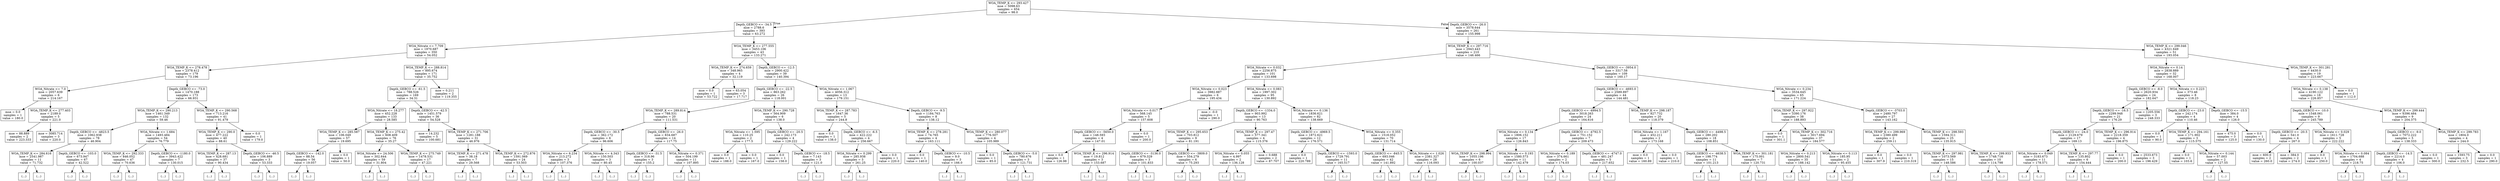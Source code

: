 digraph Tree {
node [shape=box] ;
0 [label="WOA_TEMP_K <= 293.427\nmse = 5098.63\nsamples = 654\nvalue = 98.0"] ;
1 [label="Depth_GEBCO <= -34.5\nmse = 2788.6\nsamples = 393\nvalue = 63.272"] ;
0 -> 1 [labeldistance=2.5, labelangle=45, headlabel="True"] ;
2 [label="WOA_Nitrate <= 7.709\nmse = 1970.687\nsamples = 350\nvalue = 54.052"] ;
1 -> 2 ;
3 [label="WOA_TEMP_K <= 278.478\nmse = 2378.412\nsamples = 179\nvalue = 73.196"] ;
2 -> 3 ;
4 [label="WOA_Nitrate <= 7.0\nmse = 2057.639\nsamples = 6\nvalue = 214.167"] ;
3 -> 4 ;
5 [label="mse = 0.0\nsamples = 1\nvalue = 180.0"] ;
4 -> 5 ;
6 [label="WOA_TEMP_K <= 277.403\nmse = 2189.0\nsamples = 5\nvalue = 221.0"] ;
4 -> 6 ;
7 [label="mse = 88.889\nsamples = 2\nvalue = 223.333"] ;
6 -> 7 ;
8 [label="mse = 3085.714\nsamples = 3\nvalue = 220.0"] ;
6 -> 8 ;
9 [label="Depth_GEBCO <= -73.0\nmse = 1470.188\nsamples = 173\nvalue = 66.931"] ;
3 -> 9 ;
10 [label="WOA_TEMP_K <= 290.213\nmse = 1461.349\nsamples = 132\nvalue = 59.46"] ;
9 -> 10 ;
11 [label="Depth_GEBCO <= -4823.5\nmse = 1062.938\nsamples = 78\nvalue = 46.904"] ;
10 -> 11 ;
12 [label="WOA_TEMP_K <= 284.616\nmse = 2541.987\nsamples = 11\nvalue = 71.732"] ;
11 -> 12 ;
13 [label="(...)"] ;
12 -> 13 ;
14 [label="(...)"] ;
12 -> 14 ;
29 [label="Depth_GEBCO <= -103.0\nmse = 673.947\nsamples = 67\nvalue = 42.522"] ;
11 -> 29 ;
30 [label="(...)"] ;
29 -> 30 ;
123 [label="(...)"] ;
29 -> 123 ;
134 [label="WOA_Nitrate <= 1.684\nmse = 1493.484\nsamples = 54\nvalue = 76.779"] ;
10 -> 134 ;
135 [label="WOA_TEMP_K <= 292.333\nmse = 846.052\nsamples = 47\nvalue = 70.636"] ;
134 -> 135 ;
136 [label="(...)"] ;
135 -> 136 ;
179 [label="(...)"] ;
135 -> 179 ;
210 [label="Depth_GEBCO <= -1180.0\nmse = 3943.422\nsamples = 7\nvalue = 130.015"] ;
134 -> 210 ;
211 [label="(...)"] ;
210 -> 211 ;
220 [label="(...)"] ;
210 -> 220 ;
221 [label="WOA_TEMP_K <= 290.568\nmse = 713.216\nsamples = 41\nvalue = 91.479"] ;
9 -> 221 ;
222 [label="WOA_TEMP_K <= 290.0\nmse = 477.222\nsamples = 40\nvalue = 88.61"] ;
221 -> 222 ;
223 [label="WOA_TEMP_K <= 287.13\nmse = 428.681\nsamples = 37\nvalue = 90.434"] ;
222 -> 223 ;
224 [label="(...)"] ;
223 -> 224 ;
257 [label="(...)"] ;
223 -> 257 ;
278 [label="Depth_GEBCO <= -46.5\nmse = 106.889\nsamples = 3\nvalue = 53.333"] ;
222 -> 278 ;
279 [label="(...)"] ;
278 -> 279 ;
280 [label="(...)"] ;
278 -> 280 ;
283 [label="mse = 0.0\nsamples = 1\nvalue = 179.0"] ;
221 -> 283 ;
284 [label="WOA_TEMP_K <= 288.814\nmse = 895.674\nsamples = 171\nvalue = 35.752"] ;
2 -> 284 ;
285 [label="Depth_GEBCO <= -61.5\nmse = 788.526\nsamples = 169\nvalue = 34.31"] ;
284 -> 285 ;
286 [label="WOA_Nitrate <= 18.277\nmse = 452.228\nsamples = 133\nvalue = 28.585"] ;
285 -> 286 ;
287 [label="WOA_TEMP_K <= 285.587\nmse = 106.049\nsamples = 57\nvalue = 19.695"] ;
286 -> 287 ;
288 [label="Depth_GEBCO <= -142.0\nmse = 88.54\nsamples = 56\nvalue = 19.057"] ;
287 -> 288 ;
289 [label="(...)"] ;
288 -> 289 ;
340 [label="(...)"] ;
288 -> 340 ;
357 [label="mse = 0.0\nsamples = 1\nvalue = 50.0"] ;
287 -> 357 ;
358 [label="WOA_TEMP_K <= 275.42\nmse = 608.409\nsamples = 76\nvalue = 35.27"] ;
286 -> 358 ;
359 [label="WOA_Nitrate <= 24.506\nmse = 302.644\nsamples = 59\nvalue = 31.804"] ;
358 -> 359 ;
360 [label="(...)"] ;
359 -> 360 ;
409 [label="(...)"] ;
359 -> 409 ;
468 [label="WOA_TEMP_K <= 275.749\nmse = 1478.531\nsamples = 17\nvalue = 47.221"] ;
358 -> 468 ;
469 [label="(...)"] ;
468 -> 469 ;
470 [label="(...)"] ;
468 -> 470 ;
501 [label="Depth_GEBCO <= -42.5\nmse = 1451.579\nsamples = 36\nvalue = 54.528"] ;
285 -> 501 ;
502 [label="mse = 14.232\nsamples = 5\nvalue = 100.681"] ;
501 -> 502 ;
503 [label="WOA_TEMP_K <= 271.706\nmse = 1281.188\nsamples = 31\nvalue = 46.976"] ;
501 -> 503 ;
504 [label="WOA_TEMP_K <= 271.478\nmse = 38.18\nsamples = 7\nvalue = 29.568"] ;
503 -> 504 ;
505 [label="(...)"] ;
504 -> 505 ;
506 [label="(...)"] ;
504 -> 506 ;
513 [label="WOA_TEMP_K <= 272.876\nmse = 1591.069\nsamples = 24\nvalue = 53.503"] ;
503 -> 513 ;
514 [label="(...)"] ;
513 -> 514 ;
521 [label="(...)"] ;
513 -> 521 ;
526 [label="mse = 0.211\nsamples = 2\nvalue = 119.355"] ;
284 -> 526 ;
527 [label="WOA_TEMP_K <= 277.555\nmse = 3453.106\nsamples = 43\nvalue = 133.271"] ;
1 -> 527 ;
528 [label="WOA_TEMP_K <= 274.659\nmse = 348.965\nsamples = 4\nvalue = 32.119"] ;
527 -> 528 ;
529 [label="mse = 0.0\nsamples = 1\nvalue = 53.722"] ;
528 -> 529 ;
530 [label="mse = 63.054\nsamples = 3\nvalue = 17.717"] ;
528 -> 530 ;
531 [label="Depth_GEBCO <= -12.5\nmse = 2900.422\nsamples = 39\nvalue = 140.394"] ;
527 -> 531 ;
532 [label="Depth_GEBCO <= -22.5\nmse = 863.262\nsamples = 26\nvalue = 118.001"] ;
531 -> 532 ;
533 [label="WOA_TEMP_K <= 289.814\nmse = 788.531\nsamples = 20\nvalue = 111.531"] ;
532 -> 533 ;
534 [label="Depth_GEBCO <= -30.5\nmse = 362.172\nsamples = 6\nvalue = 96.606"] ;
533 -> 534 ;
535 [label="WOA_Nitrate <= 6.234\nmse = 213.272\nsamples = 3\nvalue = 107.376"] ;
534 -> 535 ;
536 [label="(...)"] ;
535 -> 536 ;
539 [label="(...)"] ;
535 -> 539 ;
540 [label="WOA_Nitrate <= 4.343\nmse = 150.503\nsamples = 3\nvalue = 80.45"] ;
534 -> 540 ;
541 [label="(...)"] ;
540 -> 541 ;
544 [label="(...)"] ;
540 -> 544 ;
545 [label="Depth_GEBCO <= -26.0\nmse = 834.687\nsamples = 14\nvalue = 117.75"] ;
533 -> 545 ;
546 [label="Depth_GEBCO <= -31.5\nmse = 318.96\nsamples = 3\nvalue = 155.2"] ;
545 -> 546 ;
547 [label="(...)"] ;
546 -> 547 ;
548 [label="(...)"] ;
546 -> 548 ;
551 [label="WOA_Nitrate <= 0.371\nmse = 504.199\nsamples = 11\nvalue = 107.895"] ;
545 -> 551 ;
552 [label="(...)"] ;
551 -> 552 ;
555 [label="(...)"] ;
551 -> 555 ;
562 [label="WOA_TEMP_K <= 290.728\nmse = 564.909\nsamples = 6\nvalue = 138.0"] ;
532 -> 562 ;
563 [label="WOA_Nitrate <= 1.595\nmse = 110.25\nsamples = 2\nvalue = 177.5"] ;
562 -> 563 ;
564 [label="mse = 0.0\nsamples = 1\nvalue = 188.0"] ;
563 -> 564 ;
565 [label="mse = 0.0\nsamples = 1\nvalue = 167.0"] ;
563 -> 565 ;
566 [label="Depth_GEBCO <= -20.5\nmse = 242.173\nsamples = 4\nvalue = 129.222"] ;
562 -> 566 ;
567 [label="mse = 0.0\nsamples = 1\nvalue = 158.0"] ;
566 -> 567 ;
568 [label="Depth_GEBCO <= -18.5\nmse = 7.143\nsamples = 3\nvalue = 121.0"] ;
566 -> 568 ;
569 [label="(...)"] ;
568 -> 569 ;
570 [label="(...)"] ;
568 -> 570 ;
573 [label="WOA_Nitrate <= 1.067\nmse = 4056.312\nsamples = 13\nvalue = 179.151"] ;
531 -> 573 ;
574 [label="WOA_TEMP_K <= 287.783\nmse = 1647.36\nsamples = 5\nvalue = 244.8"] ;
573 -> 574 ;
575 [label="mse = 0.0\nsamples = 1\nvalue = 138.0"] ;
574 -> 575 ;
576 [label="Depth_GEBCO <= -6.5\nmse = 422.222\nsamples = 4\nvalue = 256.667"] ;
574 -> 576 ;
577 [label="WOA_Nitrate <= 0.299\nmse = 285.938\nsamples = 3\nvalue = 261.25"] ;
576 -> 577 ;
578 [label="(...)"] ;
577 -> 578 ;
579 [label="(...)"] ;
577 -> 579 ;
580 [label="mse = 0.0\nsamples = 1\nvalue = 220.0"] ;
576 -> 580 ;
581 [label="Depth_GEBCO <= -9.5\nmse = 1184.763\nsamples = 8\nvalue = 138.12"] ;
573 -> 581 ;
582 [label="WOA_TEMP_K <= 278.281\nmse = 74.765\nsamples = 4\nvalue = 163.111"] ;
581 -> 582 ;
583 [label="mse = 0.0\nsamples = 1\nvalue = 140.0"] ;
582 -> 583 ;
584 [label="Depth_GEBCO <= -10.5\nmse = 9.0\nsamples = 3\nvalue = 166.0"] ;
582 -> 584 ;
585 [label="(...)"] ;
584 -> 585 ;
586 [label="(...)"] ;
584 -> 586 ;
587 [label="WOA_TEMP_K <= 280.077\nmse = 776.507\nsamples = 4\nvalue = 105.989"] ;
581 -> 587 ;
588 [label="mse = 0.0\nsamples = 1\nvalue = 85.0"] ;
587 -> 588 ;
589 [label="Depth_GEBCO <= -5.0\nmse = 780.676\nsamples = 3\nvalue = 121.731"] ;
587 -> 589 ;
590 [label="(...)"] ;
589 -> 590 ;
591 [label="(...)"] ;
589 -> 591 ;
594 [label="Depth_GEBCO <= -26.0\nmse = 3578.644\nsamples = 261\nvalue = 155.998"] ;
0 -> 594 [labeldistance=2.5, labelangle=-45, headlabel="False"] ;
595 [label="WOA_TEMP_K <= 297.716\nmse = 2943.443\nsamples = 210\nvalue = 146.466"] ;
594 -> 595 ;
596 [label="WOA_Nitrate <= 0.032\nmse = 2256.875\nsamples = 101\nvalue = 133.698"] ;
595 -> 596 ;
597 [label="WOA_Nitrate <= 0.023\nmse = 3982.887\nsamples = 6\nvalue = 195.434"] ;
596 -> 597 ;
598 [label="WOA_Nitrate <= 0.017\nmse = 568.145\nsamples = 5\nvalue = 157.608"] ;
597 -> 598 ;
599 [label="Depth_GEBCO <= -5650.0\nmse = 148.593\nsamples = 4\nvalue = 147.01"] ;
598 -> 599 ;
600 [label="mse = 0.0\nsamples = 1\nvalue = 126.98"] ;
599 -> 600 ;
601 [label="WOA_TEMP_K <= 296.914\nmse = 19.812\nsamples = 3\nvalue = 153.687"] ;
599 -> 601 ;
602 [label="(...)"] ;
601 -> 602 ;
605 [label="(...)"] ;
601 -> 605 ;
606 [label="mse = 0.0\nsamples = 1\nvalue = 200.0"] ;
598 -> 606 ;
607 [label="mse = -0.0\nsamples = 1\nvalue = 290.0"] ;
597 -> 607 ;
608 [label="WOA_Nitrate <= 0.083\nmse = 1997.302\nsamples = 95\nvalue = 130.892"] ;
596 -> 608 ;
609 [label="Depth_GEBCO <= -1334.0\nmse = 903.992\nsamples = 13\nvalue = 90.763"] ;
608 -> 609 ;
610 [label="WOA_TEMP_K <= 295.653\nmse = 703.812\nsamples = 9\nvalue = 81.191"] ;
609 -> 610 ;
611 [label="Depth_GEBCO <= -3136.0\nmse = 679.329\nsamples = 3\nvalue = 101.833"] ;
610 -> 611 ;
612 [label="(...)"] ;
611 -> 612 ;
615 [label="(...)"] ;
611 -> 615 ;
616 [label="Depth_GEBCO <= -3809.0\nmse = 554.279\nsamples = 6\nvalue = 75.293"] ;
610 -> 616 ;
617 [label="(...)"] ;
616 -> 617 ;
624 [label="(...)"] ;
616 -> 624 ;
627 [label="WOA_TEMP_K <= 297.47\nmse = 577.341\nsamples = 4\nvalue = 115.376"] ;
609 -> 627 ;
628 [label="WOA_Nitrate <= 0.055\nmse = 4.997\nsamples = 2\nvalue = 136.128"] ;
627 -> 628 ;
629 [label="(...)"] ;
628 -> 629 ;
630 [label="(...)"] ;
628 -> 630 ;
631 [label="mse = 0.688\nsamples = 2\nvalue = 87.707"] ;
627 -> 631 ;
632 [label="WOA_Nitrate <= 0.136\nmse = 1836.621\nsamples = 82\nvalue = 138.669"] ;
608 -> 632 ;
633 [label="Depth_GEBCO <= -4969.5\nmse = 1872.621\nsamples = 12\nvalue = 176.571"] ;
632 -> 633 ;
634 [label="mse = 0.0\nsamples = 1\nvalue = 220.789"] ;
633 -> 634 ;
635 [label="Depth_GEBCO <= -1593.0\nmse = 1729.791\nsamples = 11\nvalue = 165.517"] ;
633 -> 635 ;
636 [label="(...)"] ;
635 -> 636 ;
649 [label="(...)"] ;
635 -> 649 ;
652 [label="WOA_Nitrate <= 0.355\nmse = 1518.052\nsamples = 70\nvalue = 131.714"] ;
632 -> 652 ;
653 [label="Depth_GEBCO <= -845.5\nmse = 693.046\nsamples = 42\nvalue = 141.892"] ;
652 -> 653 ;
654 [label="(...)"] ;
653 -> 654 ;
675 [label="(...)"] ;
653 -> 675 ;
710 [label="WOA_Nitrate <= 1.026\nmse = 2381.327\nsamples = 28\nvalue = 116.093"] ;
652 -> 710 ;
711 [label="(...)"] ;
710 -> 711 ;
734 [label="(...)"] ;
710 -> 734 ;
761 [label="Depth_GEBCO <= -3954.0\nmse = 3317.58\nsamples = 109\nvalue = 160.17"] ;
595 -> 761 ;
762 [label="Depth_GEBCO <= -4693.0\nmse = 2589.897\nsamples = 44\nvalue = 144.481"] ;
761 -> 762 ;
763 [label="Depth_GEBCO <= -4994.5\nmse = 3018.263\nsamples = 24\nvalue = 164.616"] ;
762 -> 763 ;
764 [label="WOA_Nitrate <= 0.134\nmse = 1806.152\nsamples = 17\nvalue = 126.843"] ;
763 -> 764 ;
765 [label="WOA_TEMP_K <= 298.994\nmse = 1055.196\nsamples = 6\nvalue = 100.037"] ;
764 -> 765 ;
766 [label="(...)"] ;
765 -> 766 ;
771 [label="(...)"] ;
765 -> 771 ;
776 [label="WOA_Nitrate <= 0.193\nmse = 1580.573\nsamples = 11\nvalue = 142.479"] ;
764 -> 776 ;
777 [label="(...)"] ;
776 -> 777 ;
780 [label="(...)"] ;
776 -> 780 ;
797 [label="Depth_GEBCO <= -4792.5\nmse = 751.152\nsamples = 7\nvalue = 209.473"] ;
763 -> 797 ;
798 [label="WOA_Nitrate <= 0.189\nmse = 374.661\nsamples = 2\nvalue = 174.03"] ;
797 -> 798 ;
799 [label="(...)"] ;
798 -> 799 ;
800 [label="(...)"] ;
798 -> 800 ;
801 [label="Depth_GEBCO <= -4747.0\nmse = 481.247\nsamples = 5\nvalue = 217.652"] ;
797 -> 801 ;
802 [label="(...)"] ;
801 -> 802 ;
803 [label="(...)"] ;
801 -> 803 ;
810 [label="WOA_TEMP_K <= 298.187\nmse = 827.732\nsamples = 20\nvalue = 118.379"] ;
762 -> 810 ;
811 [label="WOA_Nitrate <= 1.167\nmse = 452.211\nsamples = 2\nvalue = 173.168"] ;
810 -> 811 ;
812 [label="mse = 0.0\nsamples = 1\nvalue = 160.89"] ;
811 -> 812 ;
813 [label="mse = 0.0\nsamples = 1\nvalue = 210.0"] ;
811 -> 813 ;
814 [label="Depth_GEBCO <= -4498.5\nmse = 280.202\nsamples = 18\nvalue = 108.851"] ;
810 -> 814 ;
815 [label="Depth_GEBCO <= -4638.5\nmse = 198.774\nsamples = 11\nvalue = 101.213"] ;
814 -> 815 ;
816 [label="(...)"] ;
815 -> 816 ;
823 [label="(...)"] ;
815 -> 823 ;
834 [label="WOA_TEMP_K <= 301.181\nmse = 175.001\nsamples = 7\nvalue = 120.731"] ;
814 -> 834 ;
835 [label="(...)"] ;
834 -> 835 ;
844 [label="(...)"] ;
834 -> 844 ;
847 [label="WOA_Nitrate <= 0.234\nmse = 3534.645\nsamples = 65\nvalue = 171.224"] ;
761 -> 847 ;
848 [label="WOA_TEMP_K <= 297.922\nmse = 3390.176\nsamples = 38\nvalue = 188.893"] ;
847 -> 848 ;
849 [label="mse = 0.0\nsamples = 1\nvalue = 301.1"] ;
848 -> 849 ;
850 [label="WOA_TEMP_K <= 302.716\nmse = 3017.694\nsamples = 37\nvalue = 184.577"] ;
848 -> 850 ;
851 [label="WOA_Nitrate <= 0.213\nmse = 2800.541\nsamples = 35\nvalue = 188.142"] ;
850 -> 851 ;
852 [label="(...)"] ;
851 -> 852 ;
899 [label="(...)"] ;
851 -> 899 ;
902 [label="WOA_Nitrate <= 0.113\nmse = 185.95\nsamples = 2\nvalue = 95.455"] ;
850 -> 902 ;
903 [label="(...)"] ;
902 -> 903 ;
904 [label="(...)"] ;
902 -> 904 ;
905 [label="Depth_GEBCO <= -3703.0\nmse = 2480.797\nsamples = 27\nvalue = 143.162"] ;
847 -> 905 ;
906 [label="WOA_TEMP_K <= 299.969\nmse = 2380.499\nsamples = 2\nvalue = 259.11"] ;
905 -> 906 ;
907 [label="mse = 0.0\nsamples = 1\nvalue = 307.9"] ;
906 -> 907 ;
908 [label="mse = 0.0\nsamples = 1\nvalue = 210.319"] ;
906 -> 908 ;
909 [label="WOA_TEMP_K <= 298.593\nmse = 1594.311\nsamples = 25\nvalue = 135.915"] ;
905 -> 909 ;
910 [label="WOA_TEMP_K <= 297.981\nmse = 1073.569\nsamples = 15\nvalue = 148.586"] ;
909 -> 910 ;
911 [label="(...)"] ;
910 -> 911 ;
916 [label="(...)"] ;
910 -> 916 ;
933 [label="WOA_TEMP_K <= 299.933\nmse = 1748.716\nsamples = 10\nvalue = 114.798"] ;
909 -> 933 ;
934 [label="(...)"] ;
933 -> 934 ;
941 [label="(...)"] ;
933 -> 941 ;
952 [label="WOA_TEMP_K <= 299.046\nmse = 4321.649\nsamples = 51\nvalue = 193.054"] ;
594 -> 952 ;
953 [label="WOA_Nitrate <= 0.14\nmse = 2838.889\nsamples = 32\nvalue = 168.007"] ;
952 -> 953 ;
954 [label="Depth_GEBCO <= -8.0\nmse = 2620.934\nsamples = 24\nvalue = 182.647"] ;
953 -> 954 ;
955 [label="Depth_GEBCO <= -16.5\nmse = 2299.948\nsamples = 21\nvalue = 176.29"] ;
954 -> 955 ;
956 [label="Depth_GEBCO <= -24.0\nmse = 2129.679\nsamples = 17\nvalue = 169.13"] ;
955 -> 956 ;
957 [label="WOA_Nitrate <= 0.049\nmse = 3183.673\nsamples = 11\nvalue = 178.571"] ;
956 -> 957 ;
958 [label="(...)"] ;
957 -> 958 ;
959 [label="(...)"] ;
957 -> 959 ;
962 [label="WOA_TEMP_K <= 297.77\nmse = 135.802\nsamples = 6\nvalue = 154.444"] ;
956 -> 962 ;
963 [label="(...)"] ;
962 -> 963 ;
966 [label="(...)"] ;
962 -> 966 ;
969 [label="WOA_TEMP_K <= 296.914\nmse = 2218.359\nsamples = 4\nvalue = 196.875"] ;
955 -> 969 ;
970 [label="mse = 0.0\nsamples = 1\nvalue = 200.0"] ;
969 -> 970 ;
971 [label="mse = 2533.673\nsamples = 3\nvalue = 196.429"] ;
969 -> 971 ;
972 [label="mse = 1205.556\nsamples = 3\nvalue = 248.333"] ;
954 -> 972 ;
973 [label="WOA_Nitrate <= 0.223\nmse = 373.46\nsamples = 8\nvalue = 118.23"] ;
953 -> 973 ;
974 [label="Depth_GEBCO <= -23.0\nmse = 242.174\nsamples = 4\nvalue = 110.46"] ;
973 -> 974 ;
975 [label="mse = 0.0\nsamples = 1\nvalue = 90.0"] ;
974 -> 975 ;
976 [label="WOA_TEMP_K <= 294.161\nmse = 171.902\nsamples = 3\nvalue = 115.575"] ;
974 -> 976 ;
977 [label="mse = 0.0\nsamples = 1\nvalue = 103.6"] ;
976 -> 977 ;
978 [label="WOA_Nitrate <= 0.144\nmse = 57.003\nsamples = 2\nvalue = 127.55"] ;
976 -> 978 ;
979 [label="(...)"] ;
978 -> 979 ;
980 [label="(...)"] ;
978 -> 980 ;
981 [label="Depth_GEBCO <= -15.5\nmse = 384.0\nsamples = 4\nvalue = 126.0"] ;
973 -> 981 ;
982 [label="mse = 475.0\nsamples = 3\nvalue = 125.0"] ;
981 -> 982 ;
983 [label="mse = 0.0\nsamples = 1\nvalue = 130.0"] ;
981 -> 983 ;
984 [label="WOA_TEMP_K <= 301.281\nmse = 4430.0\nsamples = 19\nvalue = 223.667"] ;
952 -> 984 ;
985 [label="WOA_Nitrate <= 0.138\nmse = 4190.122\nsamples = 18\nvalue = 226.857"] ;
984 -> 985 ;
986 [label="Depth_GEBCO <= -10.0\nmse = 1548.061\nsamples = 9\nvalue = 245.789"] ;
985 -> 986 ;
987 [label="Depth_GEBCO <= -20.5\nmse = 541.0\nsamples = 4\nvalue = 267.0"] ;
986 -> 987 ;
988 [label="mse = 600.0\nsamples = 2\nvalue = 260.0"] ;
987 -> 988 ;
989 [label="mse = 384.0\nsamples = 2\nvalue = 274.0"] ;
987 -> 989 ;
990 [label="WOA_Nitrate <= 0.029\nmse = 1611.728\nsamples = 5\nvalue = 222.222"] ;
986 -> 990 ;
991 [label="mse = 0.0\nsamples = 1\nvalue = 250.0"] ;
990 -> 991 ;
992 [label="WOA_Nitrate <= 0.084\nmse = 1704.688\nsamples = 4\nvalue = 218.75"] ;
990 -> 992 ;
993 [label="(...)"] ;
992 -> 993 ;
994 [label="(...)"] ;
992 -> 994 ;
995 [label="WOA_TEMP_K <= 299.444\nmse = 6396.484\nsamples = 9\nvalue = 204.375"] ;
985 -> 995 ;
996 [label="Depth_GEBCO <= -9.0\nmse = 7072.222\nsamples = 5\nvalue = 138.333"] ;
995 -> 996 ;
997 [label="Depth_GEBCO <= -14.5\nmse = 2214.0\nsamples = 4\nvalue = 106.0"] ;
996 -> 997 ;
998 [label="(...)"] ;
997 -> 998 ;
999 [label="(...)"] ;
997 -> 999 ;
1000 [label="mse = 0.0\nsamples = 1\nvalue = 300.0"] ;
996 -> 1000 ;
1001 [label="WOA_TEMP_K <= 299.783\nmse = 1804.0\nsamples = 4\nvalue = 244.0"] ;
995 -> 1001 ;
1002 [label="mse = 1593.75\nsamples = 3\nvalue = 232.5"] ;
1001 -> 1002 ;
1003 [label="mse = 0.0\nsamples = 1\nvalue = 290.0"] ;
1001 -> 1003 ;
1004 [label="mse = 0.0\nsamples = 1\nvalue = 112.0"] ;
984 -> 1004 ;
}